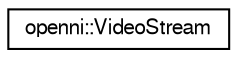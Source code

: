 digraph "Graphical Class Hierarchy"
{
  edge [fontname="FreeSans",fontsize="10",labelfontname="FreeSans",labelfontsize="10"];
  node [fontname="FreeSans",fontsize="10",shape=record];
  rankdir="LR";
  Node1 [label="openni::VideoStream",height=0.2,width=0.4,color="black", fillcolor="white", style="filled",URL="$classopenni_1_1_video_stream.html"];
}
